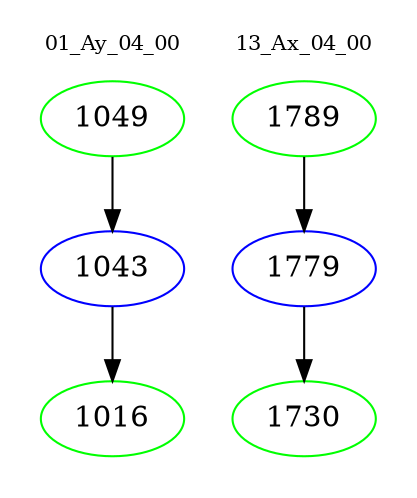 digraph{
subgraph cluster_0 {
color = white
label = "01_Ay_04_00";
fontsize=10;
T0_1049 [label="1049", color="green"]
T0_1049 -> T0_1043 [color="black"]
T0_1043 [label="1043", color="blue"]
T0_1043 -> T0_1016 [color="black"]
T0_1016 [label="1016", color="green"]
}
subgraph cluster_1 {
color = white
label = "13_Ax_04_00";
fontsize=10;
T1_1789 [label="1789", color="green"]
T1_1789 -> T1_1779 [color="black"]
T1_1779 [label="1779", color="blue"]
T1_1779 -> T1_1730 [color="black"]
T1_1730 [label="1730", color="green"]
}
}
